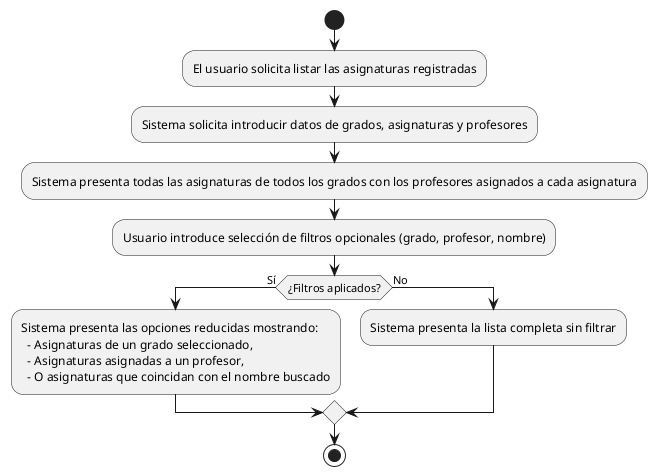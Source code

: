 @startuml
start
:El usuario solicita listar las asignaturas registradas;
:Sistema solicita introducir datos de grados, asignaturas y profesores;
:Sistema presenta todas las asignaturas de todos los grados con los profesores asignados a cada asignatura;
:Usuario introduce selección de filtros opcionales (grado, profesor, nombre);
if (¿Filtros aplicados?) then (Sí)
  :Sistema presenta las opciones reducidas mostrando:
    - Asignaturas de un grado seleccionado,
    - Asignaturas asignadas a un profesor,
    - O asignaturas que coincidan con el nombre buscado;
else (No)
  :Sistema presenta la lista completa sin filtrar;
endif
stop
@enduml
